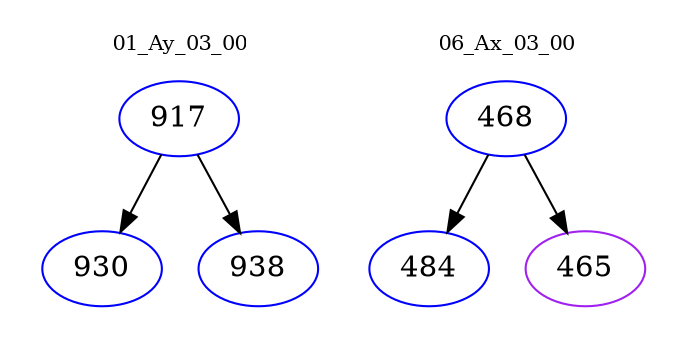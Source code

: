 digraph{
subgraph cluster_0 {
color = white
label = "01_Ay_03_00";
fontsize=10;
T0_917 [label="917", color="blue"]
T0_917 -> T0_930 [color="black"]
T0_930 [label="930", color="blue"]
T0_917 -> T0_938 [color="black"]
T0_938 [label="938", color="blue"]
}
subgraph cluster_1 {
color = white
label = "06_Ax_03_00";
fontsize=10;
T1_468 [label="468", color="blue"]
T1_468 -> T1_484 [color="black"]
T1_484 [label="484", color="blue"]
T1_468 -> T1_465 [color="black"]
T1_465 [label="465", color="purple"]
}
}
